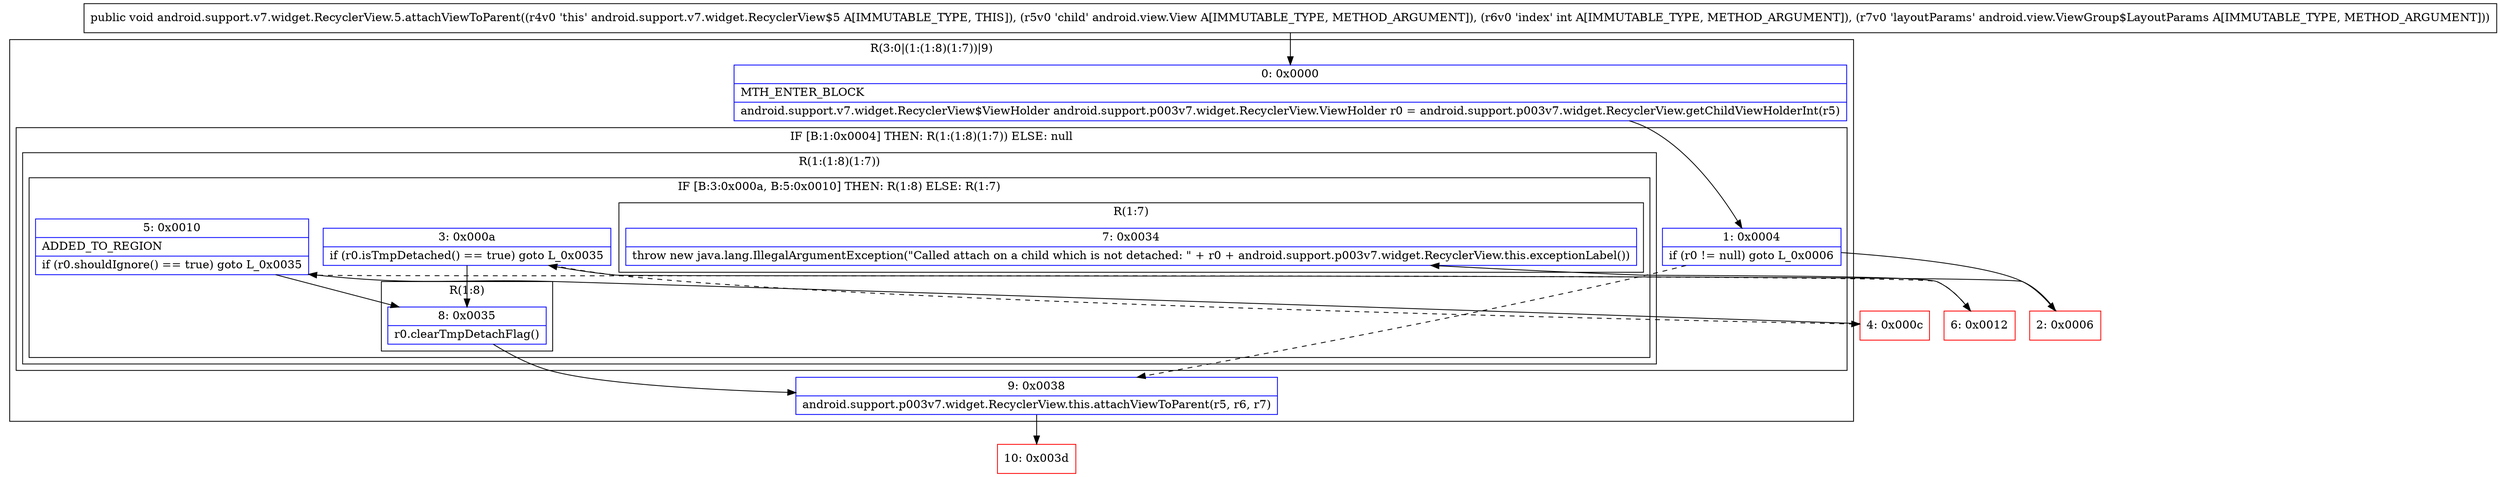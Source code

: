 digraph "CFG forandroid.support.v7.widget.RecyclerView.5.attachViewToParent(Landroid\/view\/View;ILandroid\/view\/ViewGroup$LayoutParams;)V" {
subgraph cluster_Region_1820172342 {
label = "R(3:0|(1:(1:8)(1:7))|9)";
node [shape=record,color=blue];
Node_0 [shape=record,label="{0\:\ 0x0000|MTH_ENTER_BLOCK\l|android.support.v7.widget.RecyclerView$ViewHolder android.support.p003v7.widget.RecyclerView.ViewHolder r0 = android.support.p003v7.widget.RecyclerView.getChildViewHolderInt(r5)\l}"];
subgraph cluster_IfRegion_1645295477 {
label = "IF [B:1:0x0004] THEN: R(1:(1:8)(1:7)) ELSE: null";
node [shape=record,color=blue];
Node_1 [shape=record,label="{1\:\ 0x0004|if (r0 != null) goto L_0x0006\l}"];
subgraph cluster_Region_129683156 {
label = "R(1:(1:8)(1:7))";
node [shape=record,color=blue];
subgraph cluster_IfRegion_871790207 {
label = "IF [B:3:0x000a, B:5:0x0010] THEN: R(1:8) ELSE: R(1:7)";
node [shape=record,color=blue];
Node_3 [shape=record,label="{3\:\ 0x000a|if (r0.isTmpDetached() == true) goto L_0x0035\l}"];
Node_5 [shape=record,label="{5\:\ 0x0010|ADDED_TO_REGION\l|if (r0.shouldIgnore() == true) goto L_0x0035\l}"];
subgraph cluster_Region_101494331 {
label = "R(1:8)";
node [shape=record,color=blue];
Node_8 [shape=record,label="{8\:\ 0x0035|r0.clearTmpDetachFlag()\l}"];
}
subgraph cluster_Region_133288668 {
label = "R(1:7)";
node [shape=record,color=blue];
Node_7 [shape=record,label="{7\:\ 0x0034|throw new java.lang.IllegalArgumentException(\"Called attach on a child which is not detached: \" + r0 + android.support.p003v7.widget.RecyclerView.this.exceptionLabel())\l}"];
}
}
}
}
Node_9 [shape=record,label="{9\:\ 0x0038|android.support.p003v7.widget.RecyclerView.this.attachViewToParent(r5, r6, r7)\l}"];
}
Node_2 [shape=record,color=red,label="{2\:\ 0x0006}"];
Node_4 [shape=record,color=red,label="{4\:\ 0x000c}"];
Node_6 [shape=record,color=red,label="{6\:\ 0x0012}"];
Node_10 [shape=record,color=red,label="{10\:\ 0x003d}"];
MethodNode[shape=record,label="{public void android.support.v7.widget.RecyclerView.5.attachViewToParent((r4v0 'this' android.support.v7.widget.RecyclerView$5 A[IMMUTABLE_TYPE, THIS]), (r5v0 'child' android.view.View A[IMMUTABLE_TYPE, METHOD_ARGUMENT]), (r6v0 'index' int A[IMMUTABLE_TYPE, METHOD_ARGUMENT]), (r7v0 'layoutParams' android.view.ViewGroup$LayoutParams A[IMMUTABLE_TYPE, METHOD_ARGUMENT])) }"];
MethodNode -> Node_0;
Node_0 -> Node_1;
Node_1 -> Node_2;
Node_1 -> Node_9[style=dashed];
Node_3 -> Node_4[style=dashed];
Node_3 -> Node_8;
Node_5 -> Node_6[style=dashed];
Node_5 -> Node_8;
Node_8 -> Node_9;
Node_9 -> Node_10;
Node_2 -> Node_3;
Node_4 -> Node_5;
Node_6 -> Node_7;
}

